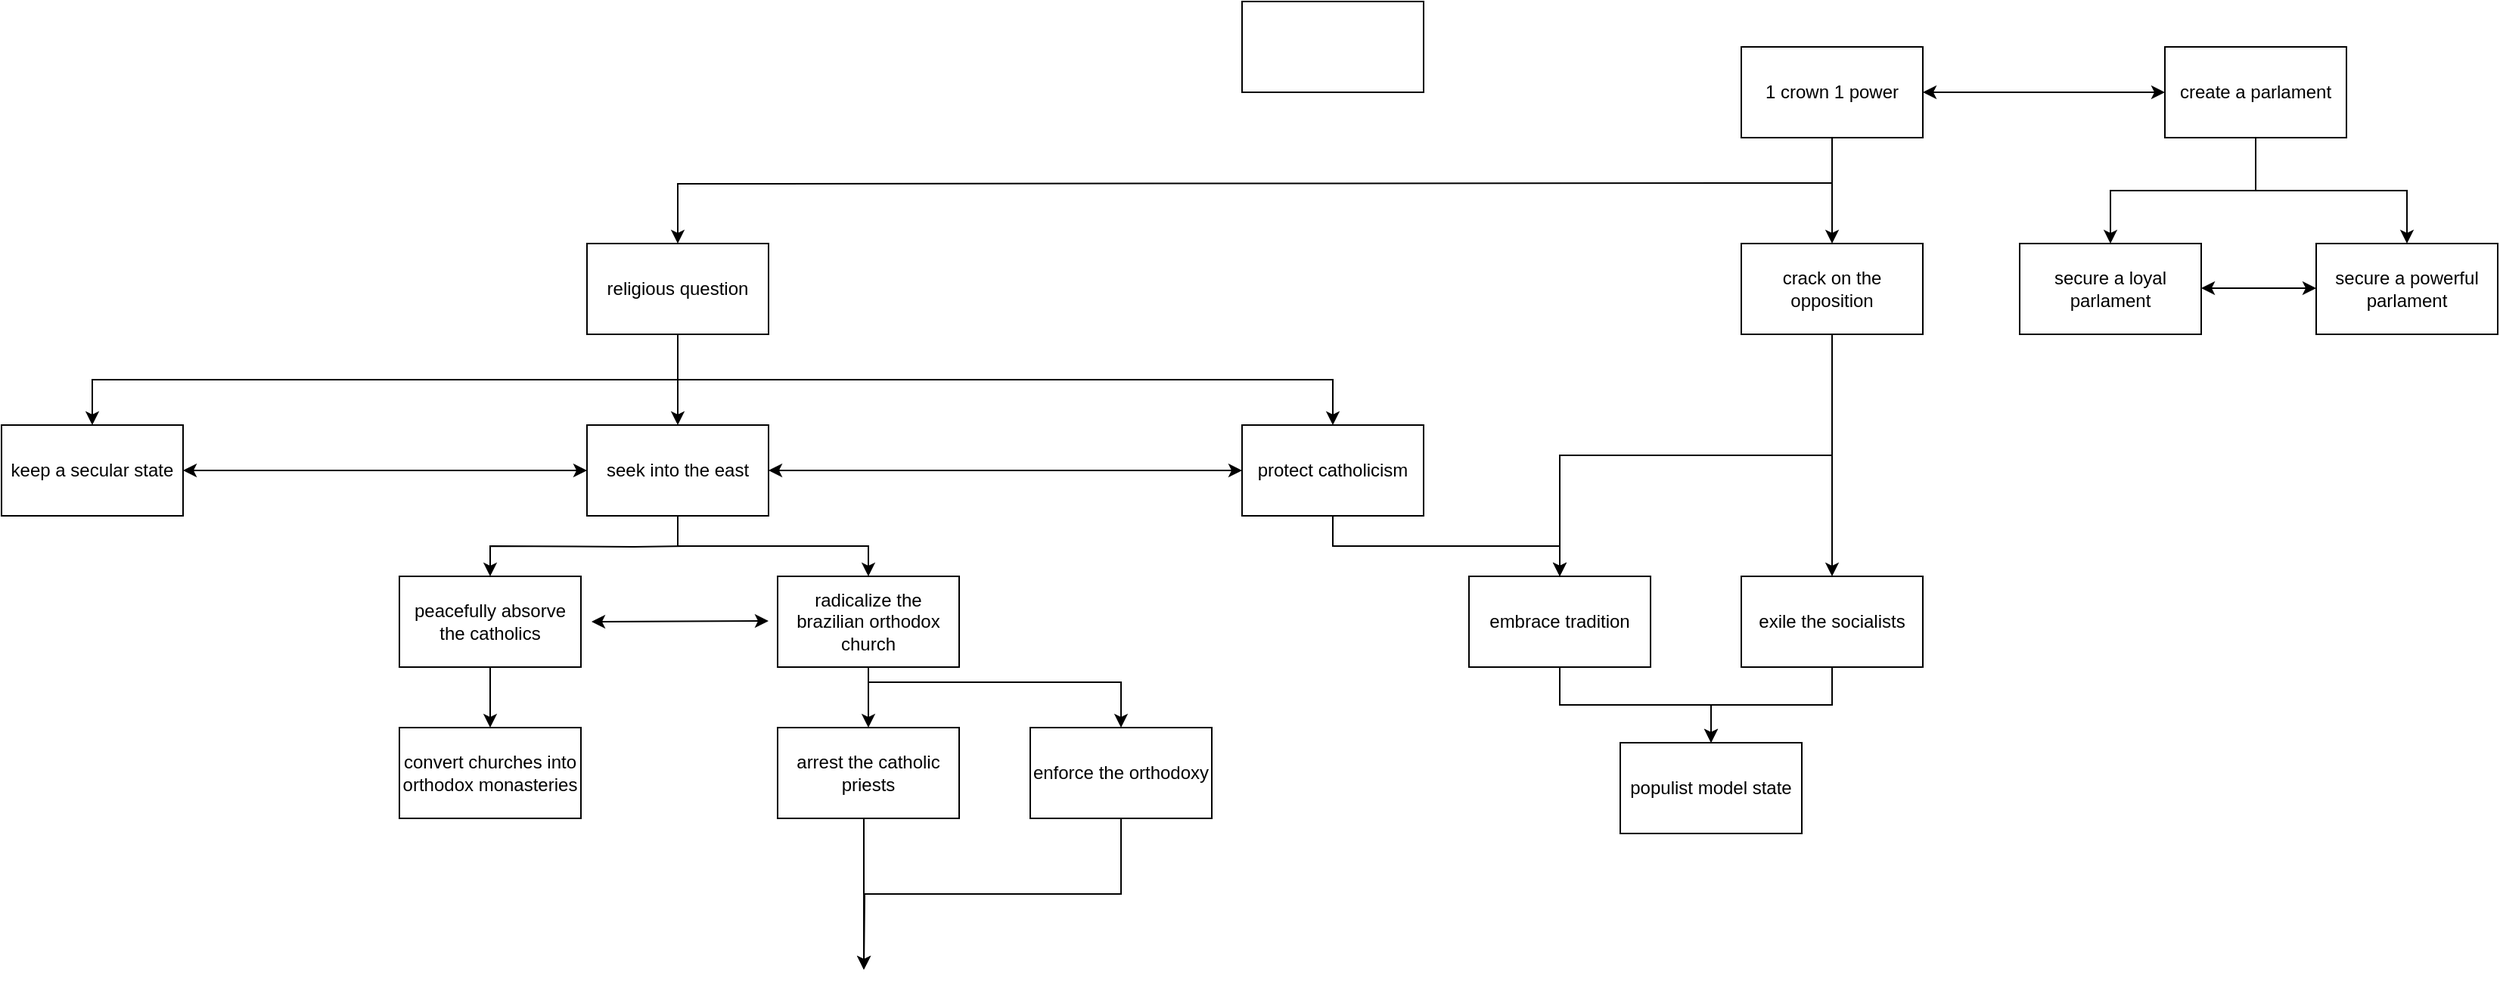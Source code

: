<mxfile version="17.4.6" type="github">
  <diagram id="60v-dkl0nkCKf7Kd0R7G" name="Page-1">
    <mxGraphModel dx="3041" dy="779" grid="1" gridSize="10" guides="1" tooltips="1" connect="1" arrows="1" fold="1" page="1" pageScale="1" pageWidth="827" pageHeight="1169" math="0" shadow="0">
      <root>
        <mxCell id="0" />
        <mxCell id="1" parent="0" />
        <mxCell id="LWwLGfb9l7uZQhKjAo88-5" style="edgeStyle=orthogonalEdgeStyle;rounded=0;orthogonalLoop=1;jettySize=auto;html=1;exitX=0.5;exitY=1;exitDx=0;exitDy=0;" edge="1" parent="1" source="LWwLGfb9l7uZQhKjAo88-1">
          <mxGeometry relative="1" as="geometry">
            <mxPoint x="290" y="320" as="targetPoint" />
          </mxGeometry>
        </mxCell>
        <mxCell id="LWwLGfb9l7uZQhKjAo88-23" style="edgeStyle=orthogonalEdgeStyle;rounded=0;orthogonalLoop=1;jettySize=auto;html=1;" edge="1" parent="1" target="LWwLGfb9l7uZQhKjAo88-22">
          <mxGeometry relative="1" as="geometry">
            <mxPoint x="290" y="280" as="sourcePoint" />
          </mxGeometry>
        </mxCell>
        <mxCell id="LWwLGfb9l7uZQhKjAo88-1" value="1 crown 1 power" style="rounded=0;whiteSpace=wrap;html=1;" vertex="1" parent="1">
          <mxGeometry x="230" y="190" width="120" height="60" as="geometry" />
        </mxCell>
        <mxCell id="LWwLGfb9l7uZQhKjAo88-9" style="edgeStyle=orthogonalEdgeStyle;rounded=0;orthogonalLoop=1;jettySize=auto;html=1;entryX=0.5;entryY=0;entryDx=0;entryDy=0;" edge="1" parent="1" source="LWwLGfb9l7uZQhKjAo88-2" target="LWwLGfb9l7uZQhKjAo88-8">
          <mxGeometry relative="1" as="geometry" />
        </mxCell>
        <mxCell id="LWwLGfb9l7uZQhKjAo88-11" style="edgeStyle=orthogonalEdgeStyle;rounded=0;orthogonalLoop=1;jettySize=auto;html=1;entryX=0.5;entryY=0;entryDx=0;entryDy=0;" edge="1" parent="1" source="LWwLGfb9l7uZQhKjAo88-2" target="LWwLGfb9l7uZQhKjAo88-7">
          <mxGeometry relative="1" as="geometry" />
        </mxCell>
        <mxCell id="LWwLGfb9l7uZQhKjAo88-2" value="create a parlament" style="rounded=0;whiteSpace=wrap;html=1;" vertex="1" parent="1">
          <mxGeometry x="510" y="190" width="120" height="60" as="geometry" />
        </mxCell>
        <mxCell id="LWwLGfb9l7uZQhKjAo88-3" value="" style="endArrow=classic;startArrow=classic;html=1;rounded=0;exitX=1;exitY=0.5;exitDx=0;exitDy=0;entryX=0;entryY=0.5;entryDx=0;entryDy=0;" edge="1" parent="1" source="LWwLGfb9l7uZQhKjAo88-1" target="LWwLGfb9l7uZQhKjAo88-2">
          <mxGeometry width="50" height="50" relative="1" as="geometry">
            <mxPoint x="390" y="320" as="sourcePoint" />
            <mxPoint x="440" y="270" as="targetPoint" />
            <Array as="points" />
          </mxGeometry>
        </mxCell>
        <mxCell id="LWwLGfb9l7uZQhKjAo88-16" style="edgeStyle=orthogonalEdgeStyle;rounded=0;orthogonalLoop=1;jettySize=auto;html=1;entryX=0.5;entryY=0;entryDx=0;entryDy=0;" edge="1" parent="1" source="LWwLGfb9l7uZQhKjAo88-6" target="LWwLGfb9l7uZQhKjAo88-15">
          <mxGeometry relative="1" as="geometry" />
        </mxCell>
        <mxCell id="LWwLGfb9l7uZQhKjAo88-18" style="edgeStyle=orthogonalEdgeStyle;rounded=0;orthogonalLoop=1;jettySize=auto;html=1;entryX=0.5;entryY=0;entryDx=0;entryDy=0;exitX=0.5;exitY=1;exitDx=0;exitDy=0;" edge="1" parent="1" source="LWwLGfb9l7uZQhKjAo88-6" target="LWwLGfb9l7uZQhKjAo88-17">
          <mxGeometry relative="1" as="geometry">
            <mxPoint x="290" y="390" as="sourcePoint" />
          </mxGeometry>
        </mxCell>
        <mxCell id="LWwLGfb9l7uZQhKjAo88-6" value="crack on the opposition" style="rounded=0;whiteSpace=wrap;html=1;" vertex="1" parent="1">
          <mxGeometry x="230" y="320" width="120" height="60" as="geometry" />
        </mxCell>
        <mxCell id="LWwLGfb9l7uZQhKjAo88-7" value="secure a loyal parlament" style="rounded=0;whiteSpace=wrap;html=1;" vertex="1" parent="1">
          <mxGeometry x="414" y="320" width="120" height="60" as="geometry" />
        </mxCell>
        <mxCell id="LWwLGfb9l7uZQhKjAo88-8" value="secure a powerful parlament" style="rounded=0;whiteSpace=wrap;html=1;" vertex="1" parent="1">
          <mxGeometry x="610" y="320" width="120" height="60" as="geometry" />
        </mxCell>
        <mxCell id="LWwLGfb9l7uZQhKjAo88-12" value="" style="endArrow=classic;startArrow=classic;html=1;rounded=0;exitX=1;exitY=0.5;exitDx=0;exitDy=0;" edge="1" parent="1">
          <mxGeometry width="50" height="50" relative="1" as="geometry">
            <mxPoint x="534" y="349.5" as="sourcePoint" />
            <mxPoint x="610" y="349.5" as="targetPoint" />
            <Array as="points" />
          </mxGeometry>
        </mxCell>
        <mxCell id="LWwLGfb9l7uZQhKjAo88-14" value="" style="rounded=0;whiteSpace=wrap;html=1;" vertex="1" parent="1">
          <mxGeometry x="-100" y="160" width="120" height="60" as="geometry" />
        </mxCell>
        <mxCell id="LWwLGfb9l7uZQhKjAo88-20" style="edgeStyle=orthogonalEdgeStyle;rounded=0;orthogonalLoop=1;jettySize=auto;html=1;entryX=0.5;entryY=0;entryDx=0;entryDy=0;" edge="1" parent="1" source="LWwLGfb9l7uZQhKjAo88-15" target="LWwLGfb9l7uZQhKjAo88-19">
          <mxGeometry relative="1" as="geometry" />
        </mxCell>
        <mxCell id="LWwLGfb9l7uZQhKjAo88-15" value="exile the socialists" style="rounded=0;whiteSpace=wrap;html=1;" vertex="1" parent="1">
          <mxGeometry x="230" y="540" width="120" height="60" as="geometry" />
        </mxCell>
        <mxCell id="LWwLGfb9l7uZQhKjAo88-21" style="edgeStyle=orthogonalEdgeStyle;rounded=0;orthogonalLoop=1;jettySize=auto;html=1;entryX=0.5;entryY=0;entryDx=0;entryDy=0;" edge="1" parent="1" source="LWwLGfb9l7uZQhKjAo88-17" target="LWwLGfb9l7uZQhKjAo88-19">
          <mxGeometry relative="1" as="geometry" />
        </mxCell>
        <mxCell id="LWwLGfb9l7uZQhKjAo88-17" value="embrace tradition" style="rounded=0;whiteSpace=wrap;html=1;" vertex="1" parent="1">
          <mxGeometry x="50" y="540" width="120" height="60" as="geometry" />
        </mxCell>
        <mxCell id="LWwLGfb9l7uZQhKjAo88-19" value="populist model state" style="rounded=0;whiteSpace=wrap;html=1;" vertex="1" parent="1">
          <mxGeometry x="150" y="650" width="120" height="60" as="geometry" />
        </mxCell>
        <mxCell id="LWwLGfb9l7uZQhKjAo88-27" style="edgeStyle=orthogonalEdgeStyle;rounded=0;orthogonalLoop=1;jettySize=auto;html=1;entryX=0.5;entryY=0;entryDx=0;entryDy=0;" edge="1" parent="1" target="LWwLGfb9l7uZQhKjAo88-26">
          <mxGeometry relative="1" as="geometry">
            <mxPoint x="-220" y="410" as="sourcePoint" />
            <Array as="points">
              <mxPoint x="-860" y="410" />
            </Array>
          </mxGeometry>
        </mxCell>
        <mxCell id="LWwLGfb9l7uZQhKjAo88-29" style="edgeStyle=orthogonalEdgeStyle;rounded=0;orthogonalLoop=1;jettySize=auto;html=1;entryX=0.5;entryY=0;entryDx=0;entryDy=0;" edge="1" parent="1" target="LWwLGfb9l7uZQhKjAo88-24">
          <mxGeometry relative="1" as="geometry">
            <mxPoint x="-470" y="410" as="sourcePoint" />
            <Array as="points">
              <mxPoint x="-470" y="410" />
              <mxPoint x="-40" y="410" />
            </Array>
          </mxGeometry>
        </mxCell>
        <mxCell id="LWwLGfb9l7uZQhKjAo88-41" style="edgeStyle=orthogonalEdgeStyle;rounded=0;orthogonalLoop=1;jettySize=auto;html=1;exitX=0.5;exitY=1;exitDx=0;exitDy=0;" edge="1" parent="1" source="LWwLGfb9l7uZQhKjAo88-22" target="LWwLGfb9l7uZQhKjAo88-25">
          <mxGeometry relative="1" as="geometry">
            <mxPoint x="-360" y="380" as="sourcePoint" />
            <Array as="points">
              <mxPoint x="-473" y="410" />
              <mxPoint x="-473" y="410" />
            </Array>
          </mxGeometry>
        </mxCell>
        <mxCell id="LWwLGfb9l7uZQhKjAo88-22" value="religious question" style="rounded=0;whiteSpace=wrap;html=1;" vertex="1" parent="1">
          <mxGeometry x="-533" y="320" width="120" height="60" as="geometry" />
        </mxCell>
        <mxCell id="LWwLGfb9l7uZQhKjAo88-32" style="edgeStyle=orthogonalEdgeStyle;rounded=0;orthogonalLoop=1;jettySize=auto;html=1;entryX=0.5;entryY=0;entryDx=0;entryDy=0;exitX=0.5;exitY=1;exitDx=0;exitDy=0;" edge="1" parent="1" source="LWwLGfb9l7uZQhKjAo88-24" target="LWwLGfb9l7uZQhKjAo88-17">
          <mxGeometry relative="1" as="geometry">
            <mxPoint x="-40" y="540" as="targetPoint" />
            <mxPoint x="-40" y="520" as="sourcePoint" />
          </mxGeometry>
        </mxCell>
        <mxCell id="LWwLGfb9l7uZQhKjAo88-24" value="protect catholicism" style="rounded=0;whiteSpace=wrap;html=1;" vertex="1" parent="1">
          <mxGeometry x="-100" y="440" width="120" height="60" as="geometry" />
        </mxCell>
        <mxCell id="LWwLGfb9l7uZQhKjAo88-34" style="edgeStyle=orthogonalEdgeStyle;rounded=0;orthogonalLoop=1;jettySize=auto;html=1;entryX=0.5;entryY=0;entryDx=0;entryDy=0;exitX=0.5;exitY=1;exitDx=0;exitDy=0;" edge="1" parent="1" source="LWwLGfb9l7uZQhKjAo88-25" target="LWwLGfb9l7uZQhKjAo88-33">
          <mxGeometry relative="1" as="geometry">
            <mxPoint x="-470" y="520" as="sourcePoint" />
          </mxGeometry>
        </mxCell>
        <mxCell id="LWwLGfb9l7uZQhKjAo88-25" value="seek into the east" style="rounded=0;whiteSpace=wrap;html=1;" vertex="1" parent="1">
          <mxGeometry x="-533" y="440" width="120" height="60" as="geometry" />
        </mxCell>
        <mxCell id="LWwLGfb9l7uZQhKjAo88-26" value="keep a secular state" style="rounded=0;whiteSpace=wrap;html=1;" vertex="1" parent="1">
          <mxGeometry x="-920" y="440" width="120" height="60" as="geometry" />
        </mxCell>
        <mxCell id="LWwLGfb9l7uZQhKjAo88-30" value="" style="endArrow=classic;startArrow=classic;html=1;rounded=0;exitX=1;exitY=0.5;exitDx=0;exitDy=0;entryX=0;entryY=0.5;entryDx=0;entryDy=0;" edge="1" parent="1" source="LWwLGfb9l7uZQhKjAo88-26" target="LWwLGfb9l7uZQhKjAo88-25">
          <mxGeometry width="50" height="50" relative="1" as="geometry">
            <mxPoint x="-787" y="469.5" as="sourcePoint" />
            <mxPoint x="-537" y="469.5" as="targetPoint" />
            <Array as="points" />
          </mxGeometry>
        </mxCell>
        <mxCell id="LWwLGfb9l7uZQhKjAo88-31" value="" style="endArrow=classic;startArrow=classic;html=1;rounded=0;exitX=1;exitY=0.5;exitDx=0;exitDy=0;entryX=0;entryY=0.5;entryDx=0;entryDy=0;" edge="1" parent="1" source="LWwLGfb9l7uZQhKjAo88-25" target="LWwLGfb9l7uZQhKjAo88-24">
          <mxGeometry width="50" height="50" relative="1" as="geometry">
            <mxPoint x="-392" y="470" as="sourcePoint" />
            <mxPoint x="-210" y="470" as="targetPoint" />
            <Array as="points" />
          </mxGeometry>
        </mxCell>
        <mxCell id="LWwLGfb9l7uZQhKjAo88-46" style="edgeStyle=orthogonalEdgeStyle;rounded=0;orthogonalLoop=1;jettySize=auto;html=1;entryX=0.5;entryY=0;entryDx=0;entryDy=0;" edge="1" parent="1" source="LWwLGfb9l7uZQhKjAo88-33" target="LWwLGfb9l7uZQhKjAo88-45">
          <mxGeometry relative="1" as="geometry" />
        </mxCell>
        <mxCell id="LWwLGfb9l7uZQhKjAo88-48" style="edgeStyle=orthogonalEdgeStyle;rounded=0;orthogonalLoop=1;jettySize=auto;html=1;entryX=0.5;entryY=0;entryDx=0;entryDy=0;exitX=1;exitY=1;exitDx=0;exitDy=0;" edge="1" parent="1" source="LWwLGfb9l7uZQhKjAo88-33">
          <mxGeometry relative="1" as="geometry">
            <mxPoint x="-180" y="640" as="targetPoint" />
            <Array as="points">
              <mxPoint x="-347" y="600" />
              <mxPoint x="-347" y="610" />
              <mxPoint x="-180" y="610" />
            </Array>
          </mxGeometry>
        </mxCell>
        <mxCell id="LWwLGfb9l7uZQhKjAo88-33" value="radicalize the brazilian orthodox church" style="rounded=0;whiteSpace=wrap;html=1;" vertex="1" parent="1">
          <mxGeometry x="-407" y="540" width="120" height="60" as="geometry" />
        </mxCell>
        <mxCell id="LWwLGfb9l7uZQhKjAo88-44" style="edgeStyle=orthogonalEdgeStyle;rounded=0;orthogonalLoop=1;jettySize=auto;html=1;entryX=0.5;entryY=0;entryDx=0;entryDy=0;" edge="1" parent="1" source="LWwLGfb9l7uZQhKjAo88-35" target="LWwLGfb9l7uZQhKjAo88-43">
          <mxGeometry relative="1" as="geometry" />
        </mxCell>
        <mxCell id="LWwLGfb9l7uZQhKjAo88-35" value="peacefully absorve the catholics" style="rounded=0;whiteSpace=wrap;html=1;" vertex="1" parent="1">
          <mxGeometry x="-657" y="540" width="120" height="60" as="geometry" />
        </mxCell>
        <mxCell id="LWwLGfb9l7uZQhKjAo88-38" style="edgeStyle=orthogonalEdgeStyle;rounded=0;orthogonalLoop=1;jettySize=auto;html=1;entryX=0.5;entryY=0;entryDx=0;entryDy=0;" edge="1" parent="1" target="LWwLGfb9l7uZQhKjAo88-35">
          <mxGeometry relative="1" as="geometry">
            <mxPoint x="-467" y="520" as="sourcePoint" />
            <mxPoint x="-347" y="560" as="targetPoint" />
          </mxGeometry>
        </mxCell>
        <mxCell id="LWwLGfb9l7uZQhKjAo88-43" value="convert churches into orthodox monasteries" style="rounded=0;whiteSpace=wrap;html=1;" vertex="1" parent="1">
          <mxGeometry x="-657" y="640" width="120" height="60" as="geometry" />
        </mxCell>
        <mxCell id="LWwLGfb9l7uZQhKjAo88-54" style="rounded=0;orthogonalLoop=1;jettySize=auto;html=1;exitX=0.5;exitY=1;exitDx=0;exitDy=0;edgeStyle=orthogonalEdgeStyle;" edge="1" parent="1" source="LWwLGfb9l7uZQhKjAo88-45">
          <mxGeometry relative="1" as="geometry">
            <mxPoint x="-350" y="800" as="targetPoint" />
            <Array as="points">
              <mxPoint x="-350" y="700" />
              <mxPoint x="-350" y="800" />
            </Array>
          </mxGeometry>
        </mxCell>
        <mxCell id="LWwLGfb9l7uZQhKjAo88-45" value="arrest the catholic priests" style="rounded=0;whiteSpace=wrap;html=1;" vertex="1" parent="1">
          <mxGeometry x="-407" y="640" width="120" height="60" as="geometry" />
        </mxCell>
        <mxCell id="LWwLGfb9l7uZQhKjAo88-50" style="edgeStyle=orthogonalEdgeStyle;rounded=0;orthogonalLoop=1;jettySize=auto;html=1;exitX=0.5;exitY=1;exitDx=0;exitDy=0;" edge="1" parent="1" source="LWwLGfb9l7uZQhKjAo88-47">
          <mxGeometry relative="1" as="geometry">
            <mxPoint x="-350" y="800" as="targetPoint" />
          </mxGeometry>
        </mxCell>
        <mxCell id="LWwLGfb9l7uZQhKjAo88-47" value="enforce the orthodoxy" style="rounded=0;whiteSpace=wrap;html=1;" vertex="1" parent="1">
          <mxGeometry x="-240" y="640" width="120" height="60" as="geometry" />
        </mxCell>
        <mxCell id="LWwLGfb9l7uZQhKjAo88-49" value="" style="endArrow=classic;startArrow=classic;html=1;rounded=0;" edge="1" parent="1">
          <mxGeometry width="50" height="50" relative="1" as="geometry">
            <mxPoint x="-530" y="570" as="sourcePoint" />
            <mxPoint x="-413" y="569.5" as="targetPoint" />
            <Array as="points" />
          </mxGeometry>
        </mxCell>
      </root>
    </mxGraphModel>
  </diagram>
</mxfile>
